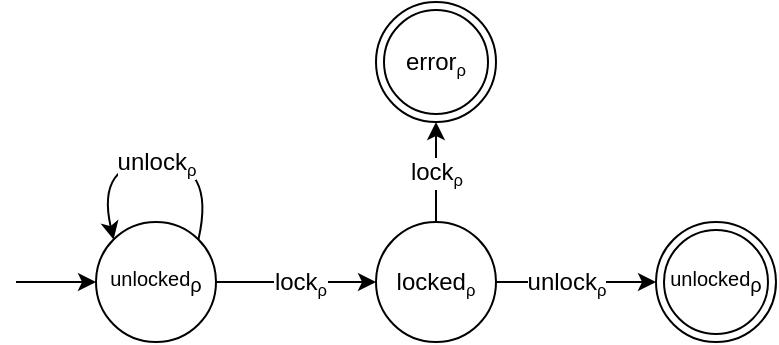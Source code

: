 <mxfile version="12.9.13" type="device"><diagram id="MQsz0vR70Ha5mGtF0nAU" name="Page-1"><mxGraphModel dx="652" dy="443" grid="1" gridSize="10" guides="1" tooltips="1" connect="1" arrows="1" fold="1" page="1" pageScale="1" pageWidth="850" pageHeight="1100" math="0" shadow="0"><root><mxCell id="0"/><mxCell id="1" parent="0"/><mxCell id="g3iyI7WF1l8pipwD143T-2" value="" style="endArrow=classic;html=1;entryX=0;entryY=0.5;entryDx=0;entryDy=0;" parent="1" target="g3iyI7WF1l8pipwD143T-7" edge="1"><mxGeometry width="50" height="50" relative="1" as="geometry"><mxPoint x="240" y="320" as="sourcePoint"/><mxPoint x="260" y="319.5" as="targetPoint"/></mxGeometry></mxCell><mxCell id="g3iyI7WF1l8pipwD143T-5" value="" style="endArrow=classic;html=1;exitX=0.5;exitY=0;exitDx=0;exitDy=0;entryX=0.5;entryY=1;entryDx=0;entryDy=0;" parent="1" source="KxrfReQqK0HgMY_TLllH-2" target="617OxWW3Jf1tPsrtnjuB-1" edge="1"><mxGeometry width="50" height="50" relative="1" as="geometry"><mxPoint x="320" y="290" as="sourcePoint"/><mxPoint x="320" y="240" as="targetPoint"/></mxGeometry></mxCell><mxCell id="g3iyI7WF1l8pipwD143T-31" value="lock&lt;span style=&quot;font-size: 10px&quot;&gt;&lt;sub&gt;ρ&lt;/sub&gt;&lt;/span&gt;" style="text;html=1;align=center;verticalAlign=middle;resizable=0;points=[];;labelBackgroundColor=#ffffff;" parent="g3iyI7WF1l8pipwD143T-5" vertex="1" connectable="0"><mxGeometry x="0.48" y="-2" relative="1" as="geometry"><mxPoint x="-2" y="12" as="offset"/></mxGeometry></mxCell><mxCell id="g3iyI7WF1l8pipwD143T-7" value="unlocked&lt;span style=&quot;font-size: 10px;&quot;&gt;&lt;sub style=&quot;font-size: 10px;&quot;&gt;ρ&lt;/sub&gt;&lt;/span&gt;" style="ellipse;whiteSpace=wrap;html=1;aspect=fixed;fontSize=10;" parent="1" vertex="1"><mxGeometry x="280" y="290" width="60" height="60" as="geometry"/></mxCell><mxCell id="g3iyI7WF1l8pipwD143T-17" value="" style="curved=1;endArrow=classic;html=1;exitX=1;exitY=0.5;exitDx=0;exitDy=0;entryX=0;entryY=0.5;entryDx=0;entryDy=0;" parent="1" source="g3iyI7WF1l8pipwD143T-7" target="KxrfReQqK0HgMY_TLllH-2" edge="1"><mxGeometry width="50" height="50" relative="1" as="geometry"><mxPoint x="200" y="500" as="sourcePoint"/><mxPoint x="270" y="390" as="targetPoint"/><Array as="points"/></mxGeometry></mxCell><mxCell id="g3iyI7WF1l8pipwD143T-19" value="lock&lt;span style=&quot;font-size: 10px&quot;&gt;&lt;sub&gt;ρ&lt;/sub&gt;&lt;/span&gt;" style="text;html=1;align=center;verticalAlign=middle;resizable=0;points=[];;labelBackgroundColor=#ffffff;" parent="g3iyI7WF1l8pipwD143T-17" vertex="1" connectable="0"><mxGeometry x="0.036" y="-1" relative="1" as="geometry"><mxPoint y="-1" as="offset"/></mxGeometry></mxCell><mxCell id="617OxWW3Jf1tPsrtnjuB-1" value="error&lt;span style=&quot;font-size: 10px&quot;&gt;&lt;sub&gt;ρ&lt;/sub&gt;&lt;/span&gt;" style="ellipse;shape=doubleEllipse;whiteSpace=wrap;html=1;aspect=fixed;" parent="1" vertex="1"><mxGeometry x="420" y="180" width="60" height="60" as="geometry"/></mxCell><mxCell id="1nD-6KfWk37oRcbEYR05-1" value="unlocked&lt;span style=&quot;font-size: 10px;&quot;&gt;&lt;sub style=&quot;font-size: 10px;&quot;&gt;ρ&lt;/sub&gt;&lt;/span&gt;" style="ellipse;shape=doubleEllipse;whiteSpace=wrap;html=1;aspect=fixed;fontSize=10;" parent="1" vertex="1"><mxGeometry x="560" y="290" width="60" height="60" as="geometry"/></mxCell><mxCell id="KxrfReQqK0HgMY_TLllH-3" style="edgeStyle=orthogonalEdgeStyle;rounded=0;orthogonalLoop=1;jettySize=auto;html=1;exitX=1;exitY=0.5;exitDx=0;exitDy=0;entryX=0;entryY=0.5;entryDx=0;entryDy=0;" parent="1" source="KxrfReQqK0HgMY_TLllH-2" target="1nD-6KfWk37oRcbEYR05-1" edge="1"><mxGeometry relative="1" as="geometry"/></mxCell><mxCell id="KxrfReQqK0HgMY_TLllH-4" value="&lt;span style=&quot;font-size: 12px&quot;&gt;unlock&lt;/span&gt;&lt;span style=&quot;font-size: 10px&quot;&gt;&lt;sub&gt;ρ&lt;/sub&gt;&lt;/span&gt;" style="edgeLabel;html=1;align=center;verticalAlign=middle;resizable=0;points=[];" parent="KxrfReQqK0HgMY_TLllH-3" vertex="1" connectable="0"><mxGeometry x="-0.12" relative="1" as="geometry"><mxPoint as="offset"/></mxGeometry></mxCell><mxCell id="KxrfReQqK0HgMY_TLllH-2" value="locked&lt;span style=&quot;font-size: 10px&quot;&gt;&lt;sub&gt;ρ&lt;/sub&gt;&lt;/span&gt;" style="ellipse;whiteSpace=wrap;html=1;aspect=fixed;" parent="1" vertex="1"><mxGeometry x="420" y="290" width="60" height="60" as="geometry"/></mxCell><mxCell id="t5KmBq9P9nKNDsfev3gX-3" value="&lt;meta charset=&quot;utf-8&quot;&gt;&lt;span style=&quot;font-family: Helvetica; font-style: normal; font-variant-ligatures: normal; font-variant-caps: normal; font-weight: 400; letter-spacing: normal; orphans: 2; text-align: center; text-indent: 0px; text-transform: none; widows: 2; word-spacing: 0px; -webkit-text-stroke-width: 0px; text-decoration-style: initial; text-decoration-color: initial; font-size: 12px;&quot;&gt;unlock&lt;/span&gt;&lt;span style=&quot;font-family: Helvetica; font-style: normal; font-variant-ligatures: normal; font-variant-caps: normal; font-weight: 400; letter-spacing: normal; orphans: 2; text-align: center; text-indent: 0px; text-transform: none; widows: 2; word-spacing: 0px; -webkit-text-stroke-width: 0px; text-decoration-style: initial; text-decoration-color: initial; font-size: 10px;&quot;&gt;&lt;sub&gt;ρ&lt;/sub&gt;&lt;/span&gt;" style="orthogonalLoop=1;jettySize=auto;html=1;exitX=1;exitY=0;exitDx=0;exitDy=0;entryX=0;entryY=0;entryDx=0;entryDy=0;curved=1;" edge="1" parent="1" source="g3iyI7WF1l8pipwD143T-7" target="g3iyI7WF1l8pipwD143T-7"><mxGeometry relative="1" as="geometry"><Array as="points"><mxPoint x="340" y="260"/><mxPoint x="280" y="260"/></Array></mxGeometry></mxCell></root></mxGraphModel></diagram></mxfile>
